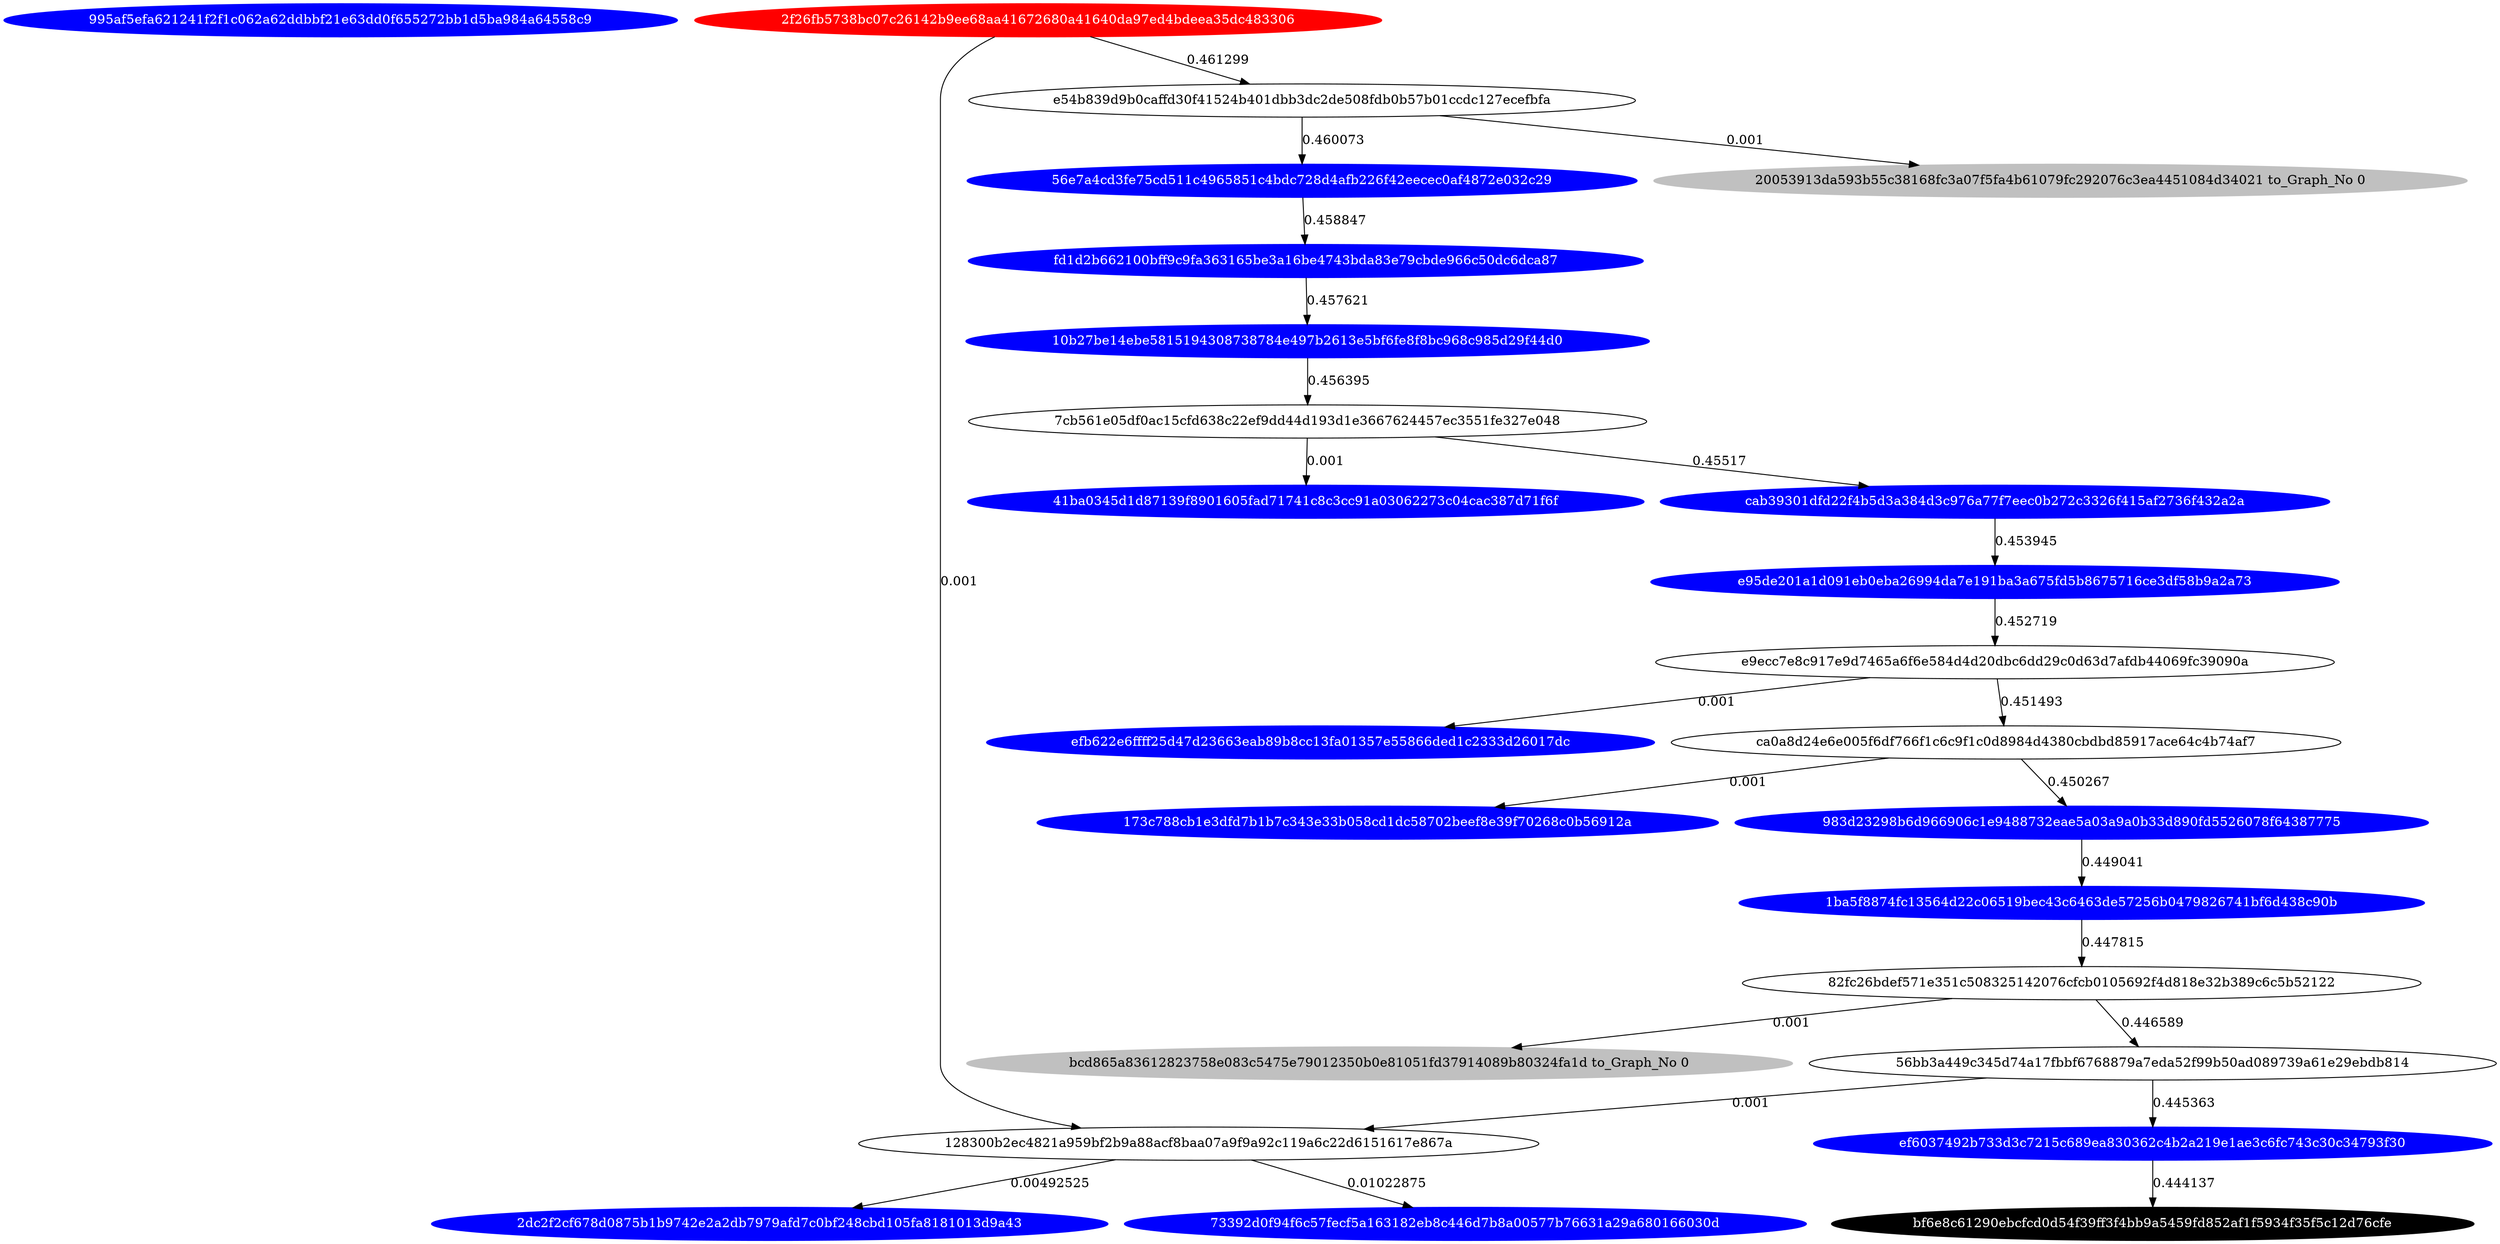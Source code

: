 digraph G{rankdir=TB;layout=dot;
"995af5efa621241f2f1c062a62ddbbf21e63dd0f655272bb1d5ba984a64558c9" [style="solid,filled",color=blue,fontcolor=white];
"2f26fb5738bc07c26142b9ee68aa41672680a41640da97ed4bdeea35dc483306" [style="solid,filled",color=red,fontcolor=white];
"bcd865a83612823758e083c5475e79012350b0e81051fd37914089b80324fa1d" [style="solid,filled",color=gray,fontcolor=black,label= "bcd865a83612823758e083c5475e79012350b0e81051fd37914089b80324fa1d to_Graph_No 0"];
"ef6037492b733d3c7215c689ea830362c4b2a219e1ae3c6fc743c30c34793f30" [style="solid,filled",color=blue,fontcolor=white];
"2dc2f2cf678d0875b1b9742e2a2db7979afd7c0bf248cbd105fa8181013d9a43" [style="solid,filled",color=blue,fontcolor=white];
"efb622e6ffff25d47d23663eab89b8cc13fa01357e55866ded1c2333d26017dc" [style="solid,filled",color=blue,fontcolor=white];
"10b27be14ebe5815194308738784e497b2613e5bf6fe8f8bc968c985d29f44d0" [style="solid,filled",color=blue,fontcolor=white];
"41ba0345d1d87139f8901605fad71741c8c3cc91a03062273c04cac387d71f6f" [style="solid,filled",color=blue,fontcolor=white];
"fd1d2b662100bff9c9fa363165be3a16be4743bda83e79cbde966c50dc6dca87" [style="solid,filled",color=blue,fontcolor=white];
"bf6e8c61290ebcfcd0d54f39ff3f4bb9a5459fd852af1f5934f35f5c12d76cfe" [style="solid,filled",color=black,fontcolor=white];
"1ba5f8874fc13564d22c06519bec43c6463de57256b0479826741bf6d438c90b" [style="solid,filled",color=blue,fontcolor=white];
"173c788cb1e3dfd7b1b7c343e33b058cd1dc58702beef8e39f70268c0b56912a" [style="solid,filled",color=blue,fontcolor=white];
"cab39301dfd22f4b5d3a384d3c976a77f7eec0b272c3326f415af2736f432a2a" [style="solid,filled",color=blue,fontcolor=white];
"983d23298b6d966906c1e9488732eae5a03a9a0b33d890fd5526078f64387775" [style="solid,filled",color=blue,fontcolor=white];
"73392d0f94f6c57fecf5a163182eb8c446d7b8a00577b76631a29a680166030d" [style="solid,filled",color=blue,fontcolor=white];
"e95de201a1d091eb0eba26994da7e191ba3a675fd5b8675716ce3df58b9a2a73" [style="solid,filled",color=blue,fontcolor=white];
"56e7a4cd3fe75cd511c4965851c4bdc728d4afb226f42eecec0af4872e032c29" [style="solid,filled",color=blue,fontcolor=white];
"20053913da593b55c38168fc3a07f5fa4b61079fc292076c3ea4451084d34021" [style="solid,filled",color=gray,fontcolor=black,label= "20053913da593b55c38168fc3a07f5fa4b61079fc292076c3ea4451084d34021 to_Graph_No 0"];
"fd1d2b662100bff9c9fa363165be3a16be4743bda83e79cbde966c50dc6dca87" -> "10b27be14ebe5815194308738784e497b2613e5bf6fe8f8bc968c985d29f44d0" [label=0.457621];
"7cb561e05df0ac15cfd638c22ef9dd44d193d1e3667624457ec3551fe327e048" -> "41ba0345d1d87139f8901605fad71741c8c3cc91a03062273c04cac387d71f6f" [label=0.001];
"128300b2ec4821a959bf2b9a88acf8baa07a9f9a92c119a6c22d6151617e867a" -> "2dc2f2cf678d0875b1b9742e2a2db7979afd7c0bf248cbd105fa8181013d9a43" [label=0.00492525];
"10b27be14ebe5815194308738784e497b2613e5bf6fe8f8bc968c985d29f44d0" -> "7cb561e05df0ac15cfd638c22ef9dd44d193d1e3667624457ec3551fe327e048" [label=0.456395];
"82fc26bdef571e351c508325142076cfcb0105692f4d818e32b389c6c5b52122" -> "56bb3a449c345d74a17fbbf6768879a7eda52f99b50ad089739a61e29ebdb814" [label=0.446589];
"1ba5f8874fc13564d22c06519bec43c6463de57256b0479826741bf6d438c90b" -> "82fc26bdef571e351c508325142076cfcb0105692f4d818e32b389c6c5b52122" [label=0.447815];
"ef6037492b733d3c7215c689ea830362c4b2a219e1ae3c6fc743c30c34793f30" -> "bf6e8c61290ebcfcd0d54f39ff3f4bb9a5459fd852af1f5934f35f5c12d76cfe" [label=0.444137];
"56bb3a449c345d74a17fbbf6768879a7eda52f99b50ad089739a61e29ebdb814" -> "128300b2ec4821a959bf2b9a88acf8baa07a9f9a92c119a6c22d6151617e867a" [label=0.001];
"e54b839d9b0caffd30f41524b401dbb3dc2de508fdb0b57b01ccdc127ecefbfa" -> "56e7a4cd3fe75cd511c4965851c4bdc728d4afb226f42eecec0af4872e032c29" [label=0.460073];
"2f26fb5738bc07c26142b9ee68aa41672680a41640da97ed4bdeea35dc483306" -> "e54b839d9b0caffd30f41524b401dbb3dc2de508fdb0b57b01ccdc127ecefbfa" [label=0.461299];
"e54b839d9b0caffd30f41524b401dbb3dc2de508fdb0b57b01ccdc127ecefbfa" -> "20053913da593b55c38168fc3a07f5fa4b61079fc292076c3ea4451084d34021" [label=0.001];
"983d23298b6d966906c1e9488732eae5a03a9a0b33d890fd5526078f64387775" -> "1ba5f8874fc13564d22c06519bec43c6463de57256b0479826741bf6d438c90b" [label=0.449041];
"ca0a8d24e6e005f6df766f1c6c9f1c0d8984d4380cbdbd85917ace64c4b74af7" -> "983d23298b6d966906c1e9488732eae5a03a9a0b33d890fd5526078f64387775" [label=0.450267];
"7cb561e05df0ac15cfd638c22ef9dd44d193d1e3667624457ec3551fe327e048" -> "cab39301dfd22f4b5d3a384d3c976a77f7eec0b272c3326f415af2736f432a2a" [label=0.45517];
"2f26fb5738bc07c26142b9ee68aa41672680a41640da97ed4bdeea35dc483306" -> "128300b2ec4821a959bf2b9a88acf8baa07a9f9a92c119a6c22d6151617e867a" [label=0.001];
"128300b2ec4821a959bf2b9a88acf8baa07a9f9a92c119a6c22d6151617e867a" -> "73392d0f94f6c57fecf5a163182eb8c446d7b8a00577b76631a29a680166030d" [label=0.01022875];
"e95de201a1d091eb0eba26994da7e191ba3a675fd5b8675716ce3df58b9a2a73" -> "e9ecc7e8c917e9d7465a6f6e584d4d20dbc6dd29c0d63d7afdb44069fc39090a" [label=0.452719];
"ca0a8d24e6e005f6df766f1c6c9f1c0d8984d4380cbdbd85917ace64c4b74af7" -> "173c788cb1e3dfd7b1b7c343e33b058cd1dc58702beef8e39f70268c0b56912a" [label=0.001];
"e9ecc7e8c917e9d7465a6f6e584d4d20dbc6dd29c0d63d7afdb44069fc39090a" -> "efb622e6ffff25d47d23663eab89b8cc13fa01357e55866ded1c2333d26017dc" [label=0.001];
"cab39301dfd22f4b5d3a384d3c976a77f7eec0b272c3326f415af2736f432a2a" -> "e95de201a1d091eb0eba26994da7e191ba3a675fd5b8675716ce3df58b9a2a73" [label=0.453945];
"56bb3a449c345d74a17fbbf6768879a7eda52f99b50ad089739a61e29ebdb814" -> "ef6037492b733d3c7215c689ea830362c4b2a219e1ae3c6fc743c30c34793f30" [label=0.445363];
"e9ecc7e8c917e9d7465a6f6e584d4d20dbc6dd29c0d63d7afdb44069fc39090a" -> "ca0a8d24e6e005f6df766f1c6c9f1c0d8984d4380cbdbd85917ace64c4b74af7" [label=0.451493];
"82fc26bdef571e351c508325142076cfcb0105692f4d818e32b389c6c5b52122" -> "bcd865a83612823758e083c5475e79012350b0e81051fd37914089b80324fa1d" [label=0.001];
"56e7a4cd3fe75cd511c4965851c4bdc728d4afb226f42eecec0af4872e032c29" -> "fd1d2b662100bff9c9fa363165be3a16be4743bda83e79cbde966c50dc6dca87" [label=0.458847];
}